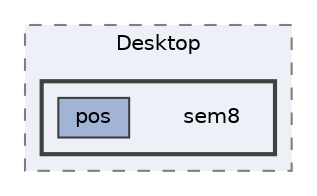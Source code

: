 digraph "C:/Users/Marek/Desktop/sem8"
{
 // LATEX_PDF_SIZE
  bgcolor="transparent";
  edge [fontname=Helvetica,fontsize=10,labelfontname=Helvetica,labelfontsize=10];
  node [fontname=Helvetica,fontsize=10,shape=box,height=0.2,width=0.4];
  compound=true
  subgraph clusterdir_2f7072da2fe471960c62de91d1441032 {
    graph [ bgcolor="#edf0f7", pencolor="grey50", label="Desktop", fontname=Helvetica,fontsize=10 style="filled,dashed", URL="dir_2f7072da2fe471960c62de91d1441032.html",tooltip=""]
  subgraph clusterdir_438760d2242f4d064603b748f233566d {
    graph [ bgcolor="#edf0f7", pencolor="grey25", label="", fontname=Helvetica,fontsize=10 style="filled,bold", URL="dir_438760d2242f4d064603b748f233566d.html",tooltip=""]
    dir_438760d2242f4d064603b748f233566d [shape=plaintext, label="sem8"];
  dir_e19bbf9df98ff397a1346ed0929ddbc5 [label="pos", fillcolor="#a2b4d6", color="grey25", style="filled", URL="dir_e19bbf9df98ff397a1346ed0929ddbc5.html",tooltip=""];
  }
  }
}
